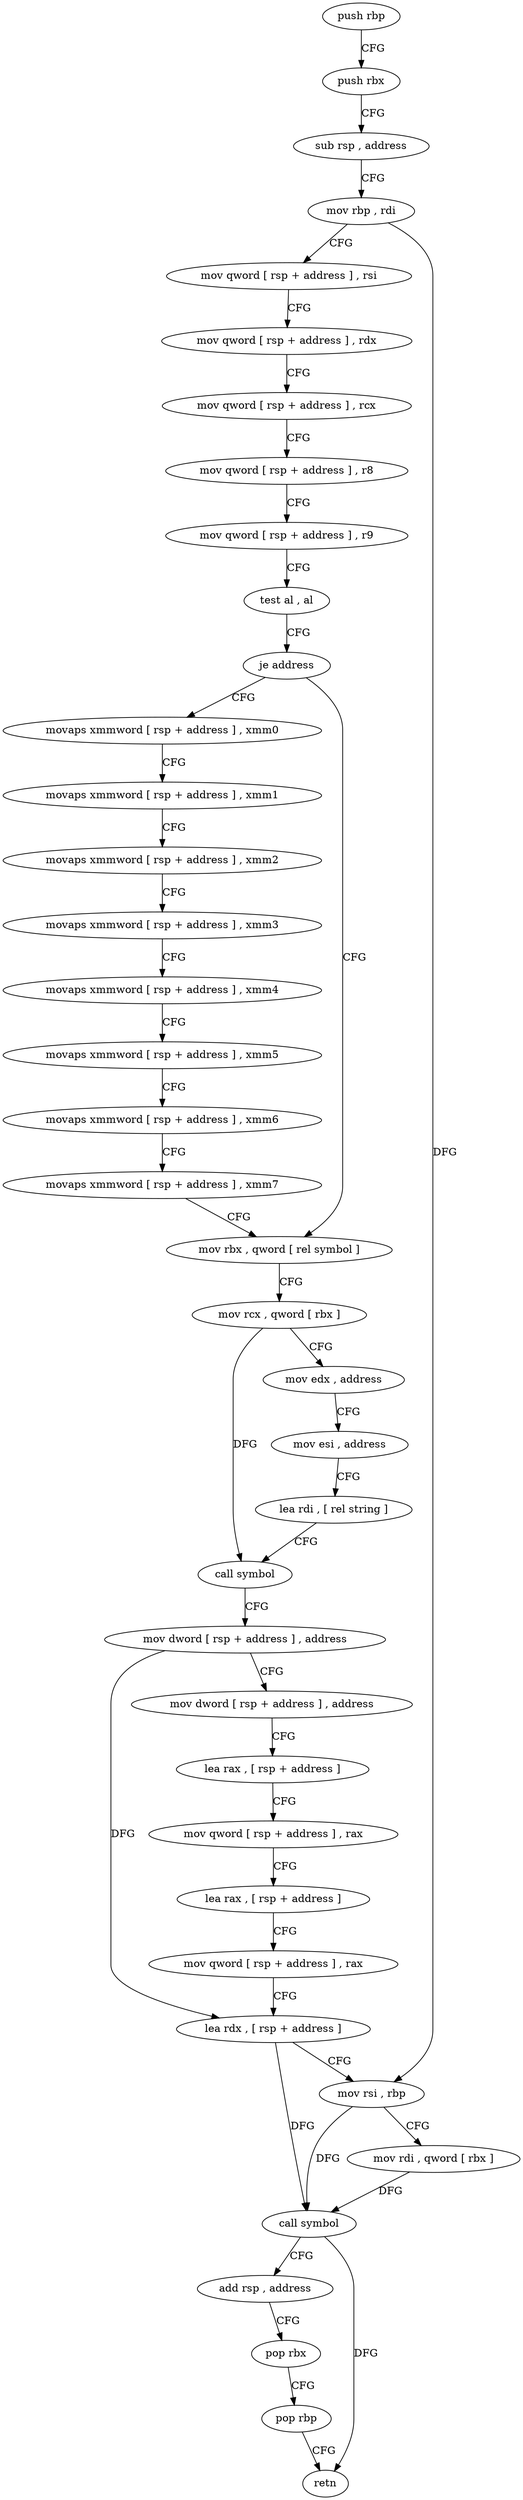 digraph "func" {
"194425" [label = "push rbp" ]
"194426" [label = "push rbx" ]
"194427" [label = "sub rsp , address" ]
"194434" [label = "mov rbp , rdi" ]
"194437" [label = "mov qword [ rsp + address ] , rsi" ]
"194442" [label = "mov qword [ rsp + address ] , rdx" ]
"194447" [label = "mov qword [ rsp + address ] , rcx" ]
"194452" [label = "mov qword [ rsp + address ] , r8" ]
"194457" [label = "mov qword [ rsp + address ] , r9" ]
"194462" [label = "test al , al" ]
"194464" [label = "je address" ]
"194521" [label = "mov rbx , qword [ rel symbol ]" ]
"194466" [label = "movaps xmmword [ rsp + address ] , xmm0" ]
"194528" [label = "mov rcx , qword [ rbx ]" ]
"194531" [label = "mov edx , address" ]
"194536" [label = "mov esi , address" ]
"194541" [label = "lea rdi , [ rel string ]" ]
"194548" [label = "call symbol" ]
"194553" [label = "mov dword [ rsp + address ] , address" ]
"194561" [label = "mov dword [ rsp + address ] , address" ]
"194569" [label = "lea rax , [ rsp + address ]" ]
"194577" [label = "mov qword [ rsp + address ] , rax" ]
"194582" [label = "lea rax , [ rsp + address ]" ]
"194587" [label = "mov qword [ rsp + address ] , rax" ]
"194592" [label = "lea rdx , [ rsp + address ]" ]
"194597" [label = "mov rsi , rbp" ]
"194600" [label = "mov rdi , qword [ rbx ]" ]
"194603" [label = "call symbol" ]
"194608" [label = "add rsp , address" ]
"194615" [label = "pop rbx" ]
"194616" [label = "pop rbp" ]
"194617" [label = "retn" ]
"194471" [label = "movaps xmmword [ rsp + address ] , xmm1" ]
"194476" [label = "movaps xmmword [ rsp + address ] , xmm2" ]
"194481" [label = "movaps xmmword [ rsp + address ] , xmm3" ]
"194489" [label = "movaps xmmword [ rsp + address ] , xmm4" ]
"194497" [label = "movaps xmmword [ rsp + address ] , xmm5" ]
"194505" [label = "movaps xmmword [ rsp + address ] , xmm6" ]
"194513" [label = "movaps xmmword [ rsp + address ] , xmm7" ]
"194425" -> "194426" [ label = "CFG" ]
"194426" -> "194427" [ label = "CFG" ]
"194427" -> "194434" [ label = "CFG" ]
"194434" -> "194437" [ label = "CFG" ]
"194434" -> "194597" [ label = "DFG" ]
"194437" -> "194442" [ label = "CFG" ]
"194442" -> "194447" [ label = "CFG" ]
"194447" -> "194452" [ label = "CFG" ]
"194452" -> "194457" [ label = "CFG" ]
"194457" -> "194462" [ label = "CFG" ]
"194462" -> "194464" [ label = "CFG" ]
"194464" -> "194521" [ label = "CFG" ]
"194464" -> "194466" [ label = "CFG" ]
"194521" -> "194528" [ label = "CFG" ]
"194466" -> "194471" [ label = "CFG" ]
"194528" -> "194531" [ label = "CFG" ]
"194528" -> "194548" [ label = "DFG" ]
"194531" -> "194536" [ label = "CFG" ]
"194536" -> "194541" [ label = "CFG" ]
"194541" -> "194548" [ label = "CFG" ]
"194548" -> "194553" [ label = "CFG" ]
"194553" -> "194561" [ label = "CFG" ]
"194553" -> "194592" [ label = "DFG" ]
"194561" -> "194569" [ label = "CFG" ]
"194569" -> "194577" [ label = "CFG" ]
"194577" -> "194582" [ label = "CFG" ]
"194582" -> "194587" [ label = "CFG" ]
"194587" -> "194592" [ label = "CFG" ]
"194592" -> "194597" [ label = "CFG" ]
"194592" -> "194603" [ label = "DFG" ]
"194597" -> "194600" [ label = "CFG" ]
"194597" -> "194603" [ label = "DFG" ]
"194600" -> "194603" [ label = "DFG" ]
"194603" -> "194608" [ label = "CFG" ]
"194603" -> "194617" [ label = "DFG" ]
"194608" -> "194615" [ label = "CFG" ]
"194615" -> "194616" [ label = "CFG" ]
"194616" -> "194617" [ label = "CFG" ]
"194471" -> "194476" [ label = "CFG" ]
"194476" -> "194481" [ label = "CFG" ]
"194481" -> "194489" [ label = "CFG" ]
"194489" -> "194497" [ label = "CFG" ]
"194497" -> "194505" [ label = "CFG" ]
"194505" -> "194513" [ label = "CFG" ]
"194513" -> "194521" [ label = "CFG" ]
}
